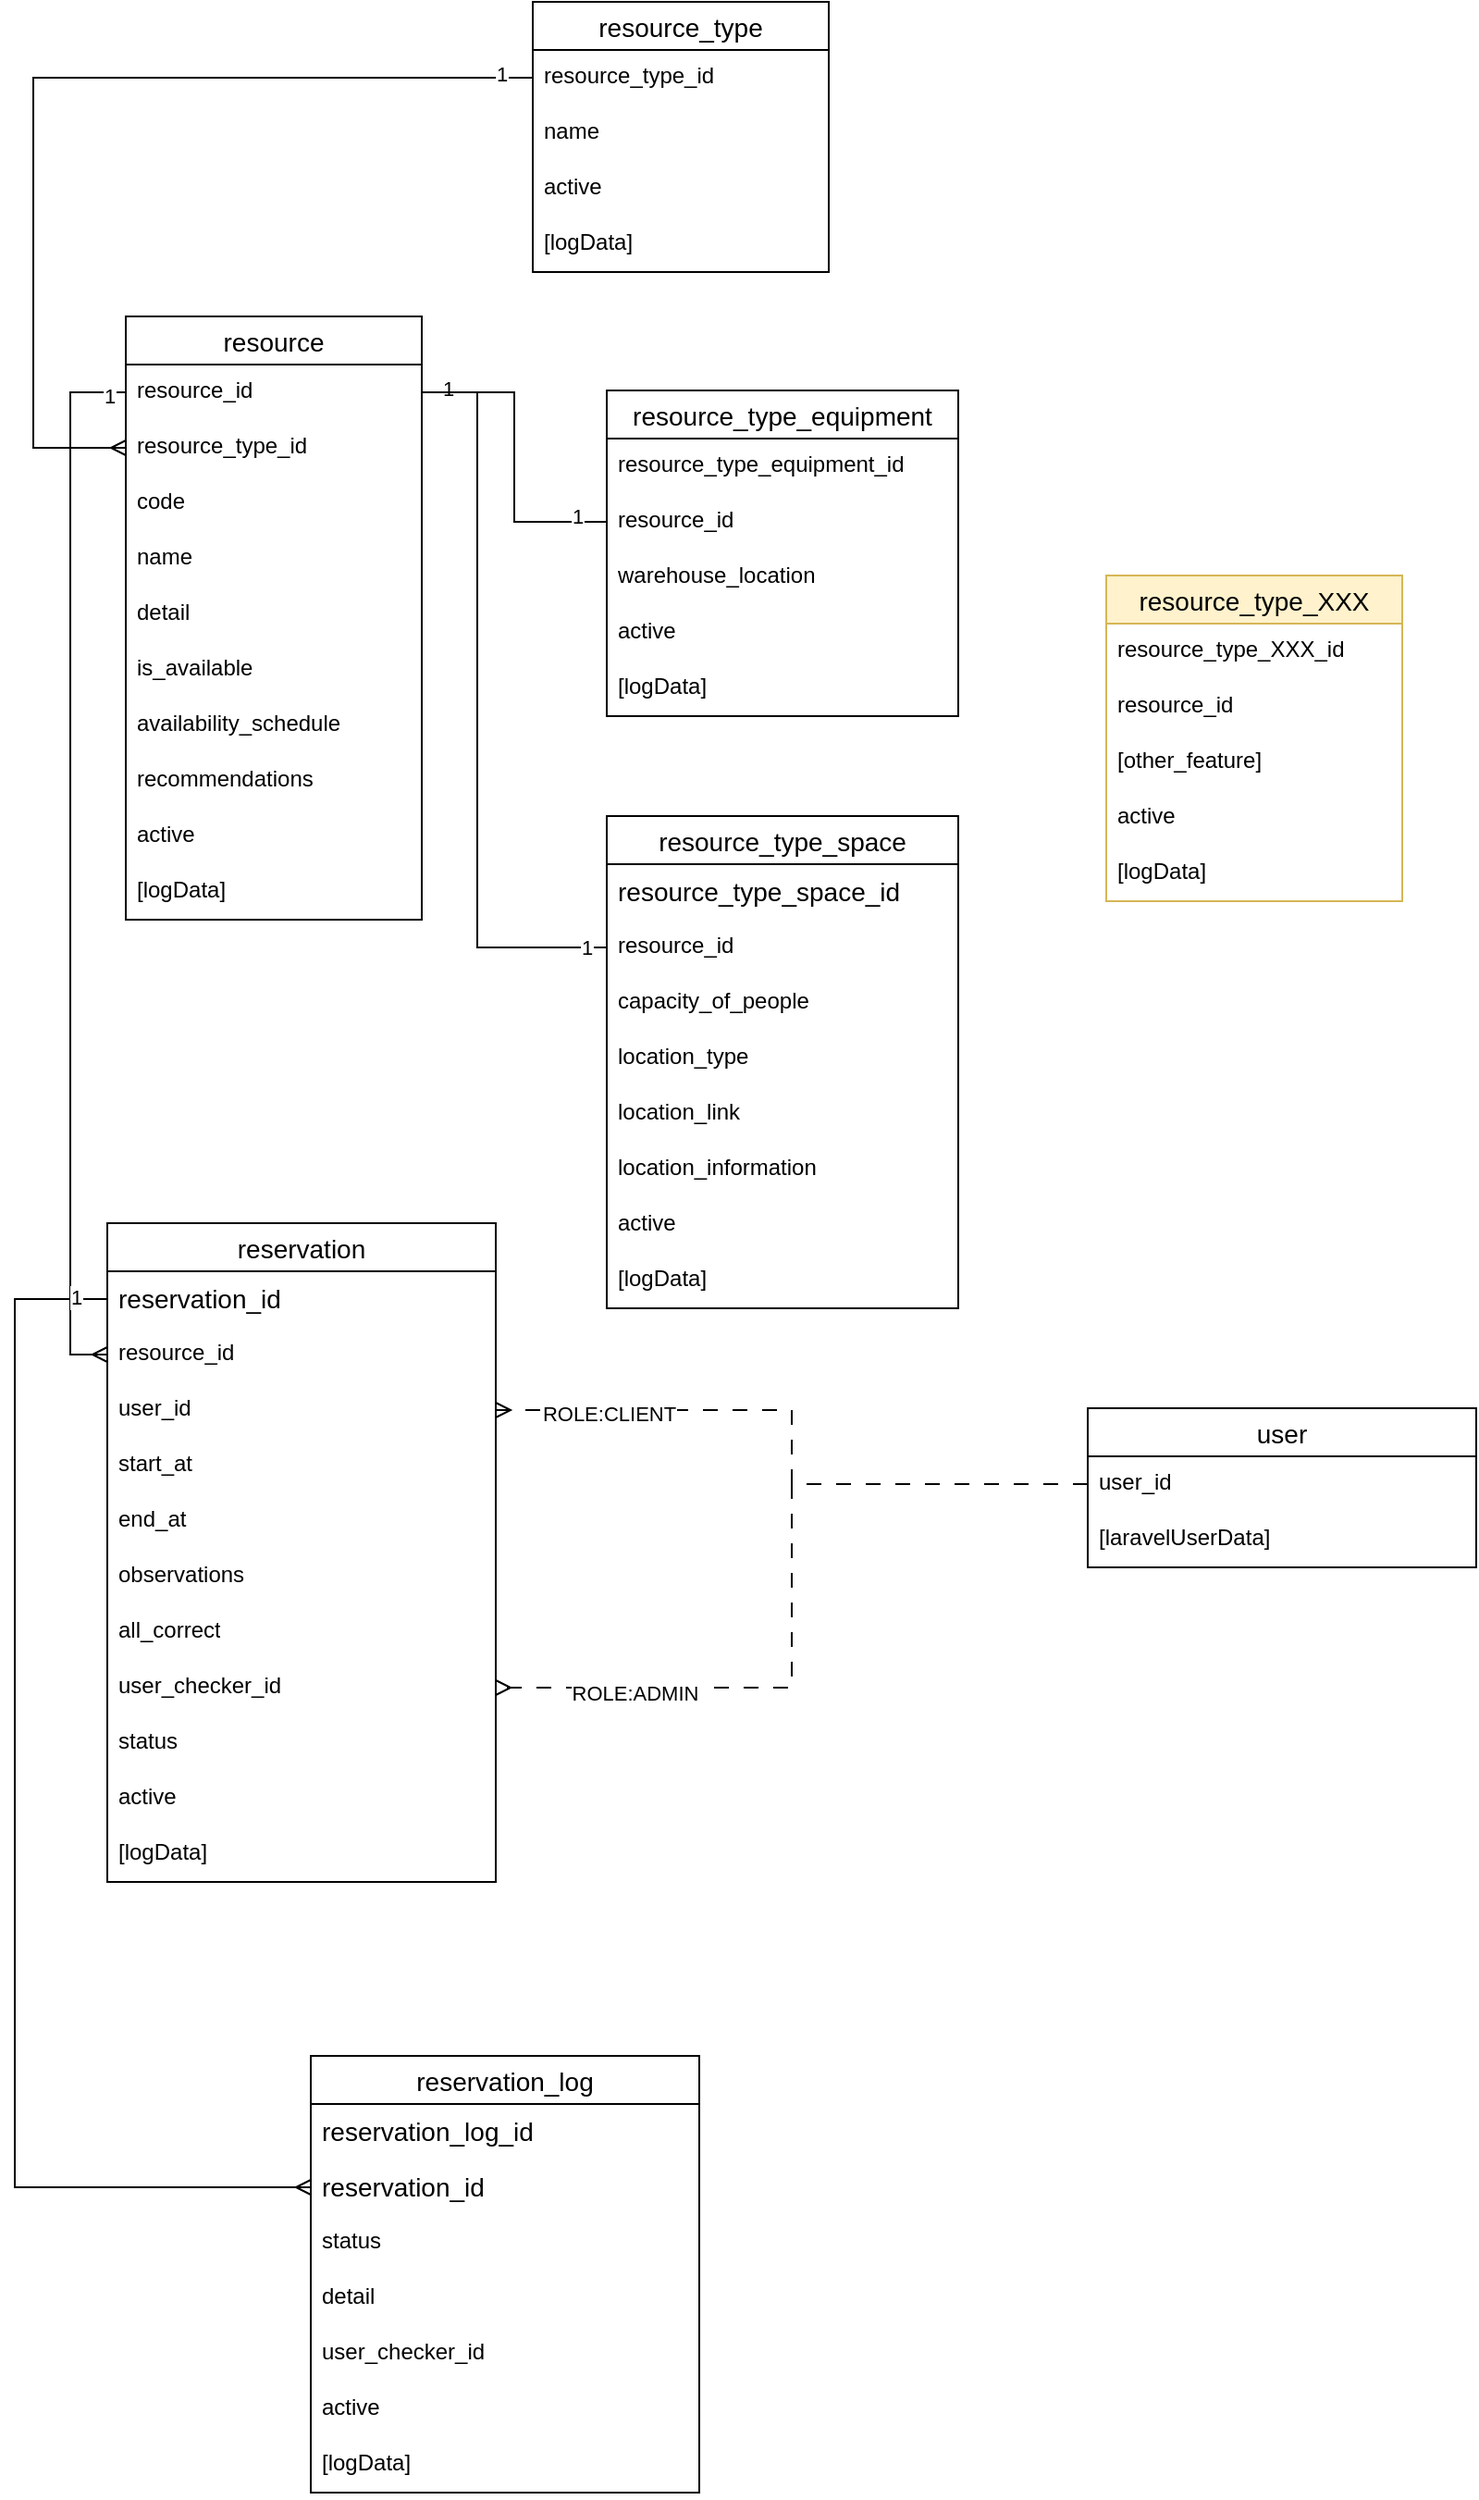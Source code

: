 <mxfile version="25.0.3">
  <diagram name="Página-1" id="6YYFrnEmMeqy3cqSzS4h">
    <mxGraphModel dx="660" dy="914" grid="1" gridSize="10" guides="1" tooltips="1" connect="1" arrows="1" fold="1" page="1" pageScale="1" pageWidth="827" pageHeight="1169" math="0" shadow="0">
      <root>
        <mxCell id="0" />
        <mxCell id="1" parent="0" />
        <mxCell id="sSj2k-DjfnRFqeRFMHan-69" value="resource_type" style="swimlane;fontStyle=0;childLayout=stackLayout;horizontal=1;startSize=26;horizontalStack=0;resizeParent=1;resizeParentMax=0;resizeLast=0;collapsible=1;marginBottom=0;align=center;fontSize=14;" vertex="1" parent="1">
          <mxGeometry x="290" y="30" width="160" height="146" as="geometry" />
        </mxCell>
        <mxCell id="sSj2k-DjfnRFqeRFMHan-70" value="resource_type_id" style="text;strokeColor=none;fillColor=none;spacingLeft=4;spacingRight=4;overflow=hidden;rotatable=0;points=[[0,0.5],[1,0.5]];portConstraint=eastwest;fontSize=12;whiteSpace=wrap;html=1;" vertex="1" parent="sSj2k-DjfnRFqeRFMHan-69">
          <mxGeometry y="26" width="160" height="30" as="geometry" />
        </mxCell>
        <mxCell id="sSj2k-DjfnRFqeRFMHan-71" value="name" style="text;strokeColor=none;fillColor=none;spacingLeft=4;spacingRight=4;overflow=hidden;rotatable=0;points=[[0,0.5],[1,0.5]];portConstraint=eastwest;fontSize=12;whiteSpace=wrap;html=1;" vertex="1" parent="sSj2k-DjfnRFqeRFMHan-69">
          <mxGeometry y="56" width="160" height="30" as="geometry" />
        </mxCell>
        <mxCell id="sSj2k-DjfnRFqeRFMHan-73" value="active" style="text;strokeColor=none;fillColor=none;spacingLeft=4;spacingRight=4;overflow=hidden;rotatable=0;points=[[0,0.5],[1,0.5]];portConstraint=eastwest;fontSize=12;whiteSpace=wrap;html=1;" vertex="1" parent="sSj2k-DjfnRFqeRFMHan-69">
          <mxGeometry y="86" width="160" height="30" as="geometry" />
        </mxCell>
        <mxCell id="sSj2k-DjfnRFqeRFMHan-72" value="[logData]" style="text;strokeColor=none;fillColor=none;spacingLeft=4;spacingRight=4;overflow=hidden;rotatable=0;points=[[0,0.5],[1,0.5]];portConstraint=eastwest;fontSize=12;whiteSpace=wrap;html=1;" vertex="1" parent="sSj2k-DjfnRFqeRFMHan-69">
          <mxGeometry y="116" width="160" height="30" as="geometry" />
        </mxCell>
        <mxCell id="sSj2k-DjfnRFqeRFMHan-74" value="resource" style="swimlane;fontStyle=0;childLayout=stackLayout;horizontal=1;startSize=26;horizontalStack=0;resizeParent=1;resizeParentMax=0;resizeLast=0;collapsible=1;marginBottom=0;align=center;fontSize=14;" vertex="1" parent="1">
          <mxGeometry x="70" y="200" width="160" height="326" as="geometry" />
        </mxCell>
        <mxCell id="sSj2k-DjfnRFqeRFMHan-75" value="resource_id" style="text;strokeColor=none;fillColor=none;spacingLeft=4;spacingRight=4;overflow=hidden;rotatable=0;points=[[0,0.5],[1,0.5]];portConstraint=eastwest;fontSize=12;whiteSpace=wrap;html=1;" vertex="1" parent="sSj2k-DjfnRFqeRFMHan-74">
          <mxGeometry y="26" width="160" height="30" as="geometry" />
        </mxCell>
        <mxCell id="sSj2k-DjfnRFqeRFMHan-79" value="resource_type_id" style="text;strokeColor=none;fillColor=none;spacingLeft=4;spacingRight=4;overflow=hidden;rotatable=0;points=[[0,0.5],[1,0.5]];portConstraint=eastwest;fontSize=12;whiteSpace=wrap;html=1;" vertex="1" parent="sSj2k-DjfnRFqeRFMHan-74">
          <mxGeometry y="56" width="160" height="30" as="geometry" />
        </mxCell>
        <mxCell id="sSj2k-DjfnRFqeRFMHan-80" value="code" style="text;strokeColor=none;fillColor=none;spacingLeft=4;spacingRight=4;overflow=hidden;rotatable=0;points=[[0,0.5],[1,0.5]];portConstraint=eastwest;fontSize=12;whiteSpace=wrap;html=1;" vertex="1" parent="sSj2k-DjfnRFqeRFMHan-74">
          <mxGeometry y="86" width="160" height="30" as="geometry" />
        </mxCell>
        <mxCell id="sSj2k-DjfnRFqeRFMHan-76" value="name" style="text;strokeColor=none;fillColor=none;spacingLeft=4;spacingRight=4;overflow=hidden;rotatable=0;points=[[0,0.5],[1,0.5]];portConstraint=eastwest;fontSize=12;whiteSpace=wrap;html=1;" vertex="1" parent="sSj2k-DjfnRFqeRFMHan-74">
          <mxGeometry y="116" width="160" height="30" as="geometry" />
        </mxCell>
        <mxCell id="sSj2k-DjfnRFqeRFMHan-81" value="detail" style="text;strokeColor=none;fillColor=none;spacingLeft=4;spacingRight=4;overflow=hidden;rotatable=0;points=[[0,0.5],[1,0.5]];portConstraint=eastwest;fontSize=12;whiteSpace=wrap;html=1;" vertex="1" parent="sSj2k-DjfnRFqeRFMHan-74">
          <mxGeometry y="146" width="160" height="30" as="geometry" />
        </mxCell>
        <mxCell id="sSj2k-DjfnRFqeRFMHan-134" value="is_available" style="text;strokeColor=none;fillColor=none;spacingLeft=4;spacingRight=4;overflow=hidden;rotatable=0;points=[[0,0.5],[1,0.5]];portConstraint=eastwest;fontSize=12;whiteSpace=wrap;html=1;" vertex="1" parent="sSj2k-DjfnRFqeRFMHan-74">
          <mxGeometry y="176" width="160" height="30" as="geometry" />
        </mxCell>
        <mxCell id="sSj2k-DjfnRFqeRFMHan-177" value="availability_schedule" style="text;strokeColor=none;fillColor=none;spacingLeft=4;spacingRight=4;overflow=hidden;rotatable=0;points=[[0,0.5],[1,0.5]];portConstraint=eastwest;fontSize=12;whiteSpace=wrap;html=1;" vertex="1" parent="sSj2k-DjfnRFqeRFMHan-74">
          <mxGeometry y="206" width="160" height="30" as="geometry" />
        </mxCell>
        <mxCell id="sSj2k-DjfnRFqeRFMHan-99" value="recommendations" style="text;strokeColor=none;fillColor=none;spacingLeft=4;spacingRight=4;overflow=hidden;rotatable=0;points=[[0,0.5],[1,0.5]];portConstraint=eastwest;fontSize=12;whiteSpace=wrap;html=1;" vertex="1" parent="sSj2k-DjfnRFqeRFMHan-74">
          <mxGeometry y="236" width="160" height="30" as="geometry" />
        </mxCell>
        <mxCell id="sSj2k-DjfnRFqeRFMHan-77" value="active" style="text;strokeColor=none;fillColor=none;spacingLeft=4;spacingRight=4;overflow=hidden;rotatable=0;points=[[0,0.5],[1,0.5]];portConstraint=eastwest;fontSize=12;whiteSpace=wrap;html=1;" vertex="1" parent="sSj2k-DjfnRFqeRFMHan-74">
          <mxGeometry y="266" width="160" height="30" as="geometry" />
        </mxCell>
        <mxCell id="sSj2k-DjfnRFqeRFMHan-78" value="[logData]" style="text;strokeColor=none;fillColor=none;spacingLeft=4;spacingRight=4;overflow=hidden;rotatable=0;points=[[0,0.5],[1,0.5]];portConstraint=eastwest;fontSize=12;whiteSpace=wrap;html=1;" vertex="1" parent="sSj2k-DjfnRFqeRFMHan-74">
          <mxGeometry y="296" width="160" height="30" as="geometry" />
        </mxCell>
        <mxCell id="sSj2k-DjfnRFqeRFMHan-82" value="resource_type_space" style="swimlane;fontStyle=0;childLayout=stackLayout;horizontal=1;startSize=26;horizontalStack=0;resizeParent=1;resizeParentMax=0;resizeLast=0;collapsible=1;marginBottom=0;align=center;fontSize=14;" vertex="1" parent="1">
          <mxGeometry x="330" y="470" width="190" height="266" as="geometry" />
        </mxCell>
        <mxCell id="sSj2k-DjfnRFqeRFMHan-83" value="&lt;span style=&quot;font-size: 14px; text-align: center; text-wrap-mode: nowrap;&quot;&gt;resource_type_space_id&lt;/span&gt;" style="text;strokeColor=none;fillColor=none;spacingLeft=4;spacingRight=4;overflow=hidden;rotatable=0;points=[[0,0.5],[1,0.5]];portConstraint=eastwest;fontSize=12;whiteSpace=wrap;html=1;" vertex="1" parent="sSj2k-DjfnRFqeRFMHan-82">
          <mxGeometry y="26" width="190" height="30" as="geometry" />
        </mxCell>
        <mxCell id="sSj2k-DjfnRFqeRFMHan-84" value="resource_id" style="text;strokeColor=none;fillColor=none;spacingLeft=4;spacingRight=4;overflow=hidden;rotatable=0;points=[[0,0.5],[1,0.5]];portConstraint=eastwest;fontSize=12;whiteSpace=wrap;html=1;" vertex="1" parent="sSj2k-DjfnRFqeRFMHan-82">
          <mxGeometry y="56" width="190" height="30" as="geometry" />
        </mxCell>
        <mxCell id="sSj2k-DjfnRFqeRFMHan-85" value="capacity_of_people" style="text;strokeColor=none;fillColor=none;spacingLeft=4;spacingRight=4;overflow=hidden;rotatable=0;points=[[0,0.5],[1,0.5]];portConstraint=eastwest;fontSize=12;whiteSpace=wrap;html=1;" vertex="1" parent="sSj2k-DjfnRFqeRFMHan-82">
          <mxGeometry y="86" width="190" height="30" as="geometry" />
        </mxCell>
        <mxCell id="sSj2k-DjfnRFqeRFMHan-135" value="location_type" style="text;strokeColor=none;fillColor=none;spacingLeft=4;spacingRight=4;overflow=hidden;rotatable=0;points=[[0,0.5],[1,0.5]];portConstraint=eastwest;fontSize=12;whiteSpace=wrap;html=1;" vertex="1" parent="sSj2k-DjfnRFqeRFMHan-82">
          <mxGeometry y="116" width="190" height="30" as="geometry" />
        </mxCell>
        <mxCell id="sSj2k-DjfnRFqeRFMHan-136" value="location_link" style="text;strokeColor=none;fillColor=none;spacingLeft=4;spacingRight=4;overflow=hidden;rotatable=0;points=[[0,0.5],[1,0.5]];portConstraint=eastwest;fontSize=12;whiteSpace=wrap;html=1;" vertex="1" parent="sSj2k-DjfnRFqeRFMHan-82">
          <mxGeometry y="146" width="190" height="30" as="geometry" />
        </mxCell>
        <mxCell id="sSj2k-DjfnRFqeRFMHan-176" value="location_information" style="text;strokeColor=none;fillColor=none;spacingLeft=4;spacingRight=4;overflow=hidden;rotatable=0;points=[[0,0.5],[1,0.5]];portConstraint=eastwest;fontSize=12;whiteSpace=wrap;html=1;" vertex="1" parent="sSj2k-DjfnRFqeRFMHan-82">
          <mxGeometry y="176" width="190" height="30" as="geometry" />
        </mxCell>
        <mxCell id="sSj2k-DjfnRFqeRFMHan-88" value="active" style="text;strokeColor=none;fillColor=none;spacingLeft=4;spacingRight=4;overflow=hidden;rotatable=0;points=[[0,0.5],[1,0.5]];portConstraint=eastwest;fontSize=12;whiteSpace=wrap;html=1;" vertex="1" parent="sSj2k-DjfnRFqeRFMHan-82">
          <mxGeometry y="206" width="190" height="30" as="geometry" />
        </mxCell>
        <mxCell id="sSj2k-DjfnRFqeRFMHan-89" value="[logData]" style="text;strokeColor=none;fillColor=none;spacingLeft=4;spacingRight=4;overflow=hidden;rotatable=0;points=[[0,0.5],[1,0.5]];portConstraint=eastwest;fontSize=12;whiteSpace=wrap;html=1;" vertex="1" parent="sSj2k-DjfnRFqeRFMHan-82">
          <mxGeometry y="236" width="190" height="30" as="geometry" />
        </mxCell>
        <mxCell id="sSj2k-DjfnRFqeRFMHan-100" value="resource_type_XXX" style="swimlane;fontStyle=0;childLayout=stackLayout;horizontal=1;startSize=26;horizontalStack=0;resizeParent=1;resizeParentMax=0;resizeLast=0;collapsible=1;marginBottom=0;align=center;fontSize=14;fillColor=#fff2cc;strokeColor=#d6b656;" vertex="1" parent="1">
          <mxGeometry x="600" y="340" width="160" height="176" as="geometry" />
        </mxCell>
        <mxCell id="sSj2k-DjfnRFqeRFMHan-101" value="resource_type_XXX_id" style="text;strokeColor=none;fillColor=none;spacingLeft=4;spacingRight=4;overflow=hidden;rotatable=0;points=[[0,0.5],[1,0.5]];portConstraint=eastwest;fontSize=12;whiteSpace=wrap;html=1;" vertex="1" parent="sSj2k-DjfnRFqeRFMHan-100">
          <mxGeometry y="26" width="160" height="30" as="geometry" />
        </mxCell>
        <mxCell id="sSj2k-DjfnRFqeRFMHan-102" value="resource_id" style="text;strokeColor=none;fillColor=none;spacingLeft=4;spacingRight=4;overflow=hidden;rotatable=0;points=[[0,0.5],[1,0.5]];portConstraint=eastwest;fontSize=12;whiteSpace=wrap;html=1;" vertex="1" parent="sSj2k-DjfnRFqeRFMHan-100">
          <mxGeometry y="56" width="160" height="30" as="geometry" />
        </mxCell>
        <mxCell id="sSj2k-DjfnRFqeRFMHan-103" value="[other_feature]" style="text;strokeColor=none;fillColor=none;spacingLeft=4;spacingRight=4;overflow=hidden;rotatable=0;points=[[0,0.5],[1,0.5]];portConstraint=eastwest;fontSize=12;whiteSpace=wrap;html=1;" vertex="1" parent="sSj2k-DjfnRFqeRFMHan-100">
          <mxGeometry y="86" width="160" height="30" as="geometry" />
        </mxCell>
        <mxCell id="sSj2k-DjfnRFqeRFMHan-104" value="active" style="text;strokeColor=none;fillColor=none;spacingLeft=4;spacingRight=4;overflow=hidden;rotatable=0;points=[[0,0.5],[1,0.5]];portConstraint=eastwest;fontSize=12;whiteSpace=wrap;html=1;" vertex="1" parent="sSj2k-DjfnRFqeRFMHan-100">
          <mxGeometry y="116" width="160" height="30" as="geometry" />
        </mxCell>
        <mxCell id="sSj2k-DjfnRFqeRFMHan-105" value="[logData]" style="text;strokeColor=none;fillColor=none;spacingLeft=4;spacingRight=4;overflow=hidden;rotatable=0;points=[[0,0.5],[1,0.5]];portConstraint=eastwest;fontSize=12;whiteSpace=wrap;html=1;" vertex="1" parent="sSj2k-DjfnRFqeRFMHan-100">
          <mxGeometry y="146" width="160" height="30" as="geometry" />
        </mxCell>
        <mxCell id="sSj2k-DjfnRFqeRFMHan-106" value="reservation" style="swimlane;fontStyle=0;childLayout=stackLayout;horizontal=1;startSize=26;horizontalStack=0;resizeParent=1;resizeParentMax=0;resizeLast=0;collapsible=1;marginBottom=0;align=center;fontSize=14;" vertex="1" parent="1">
          <mxGeometry x="60" y="690" width="210" height="356" as="geometry" />
        </mxCell>
        <mxCell id="sSj2k-DjfnRFqeRFMHan-107" value="&lt;span style=&quot;font-size: 14px; text-align: center; text-wrap-mode: nowrap;&quot;&gt;reservation_id&lt;/span&gt;" style="text;strokeColor=none;fillColor=none;spacingLeft=4;spacingRight=4;overflow=hidden;rotatable=0;points=[[0,0.5],[1,0.5]];portConstraint=eastwest;fontSize=12;whiteSpace=wrap;html=1;" vertex="1" parent="sSj2k-DjfnRFqeRFMHan-106">
          <mxGeometry y="26" width="210" height="30" as="geometry" />
        </mxCell>
        <mxCell id="sSj2k-DjfnRFqeRFMHan-108" value="resource_id" style="text;strokeColor=none;fillColor=none;spacingLeft=4;spacingRight=4;overflow=hidden;rotatable=0;points=[[0,0.5],[1,0.5]];portConstraint=eastwest;fontSize=12;whiteSpace=wrap;html=1;" vertex="1" parent="sSj2k-DjfnRFqeRFMHan-106">
          <mxGeometry y="56" width="210" height="30" as="geometry" />
        </mxCell>
        <mxCell id="sSj2k-DjfnRFqeRFMHan-109" value="user_id" style="text;strokeColor=none;fillColor=none;spacingLeft=4;spacingRight=4;overflow=hidden;rotatable=0;points=[[0,0.5],[1,0.5]];portConstraint=eastwest;fontSize=12;whiteSpace=wrap;html=1;" vertex="1" parent="sSj2k-DjfnRFqeRFMHan-106">
          <mxGeometry y="86" width="210" height="30" as="geometry" />
        </mxCell>
        <mxCell id="sSj2k-DjfnRFqeRFMHan-110" value="start_at" style="text;strokeColor=none;fillColor=none;spacingLeft=4;spacingRight=4;overflow=hidden;rotatable=0;points=[[0,0.5],[1,0.5]];portConstraint=eastwest;fontSize=12;whiteSpace=wrap;html=1;" vertex="1" parent="sSj2k-DjfnRFqeRFMHan-106">
          <mxGeometry y="116" width="210" height="30" as="geometry" />
        </mxCell>
        <mxCell id="sSj2k-DjfnRFqeRFMHan-111" value="end_at" style="text;strokeColor=none;fillColor=none;spacingLeft=4;spacingRight=4;overflow=hidden;rotatable=0;points=[[0,0.5],[1,0.5]];portConstraint=eastwest;fontSize=12;whiteSpace=wrap;html=1;" vertex="1" parent="sSj2k-DjfnRFqeRFMHan-106">
          <mxGeometry y="146" width="210" height="30" as="geometry" />
        </mxCell>
        <mxCell id="sSj2k-DjfnRFqeRFMHan-128" value="observations" style="text;strokeColor=none;fillColor=none;spacingLeft=4;spacingRight=4;overflow=hidden;rotatable=0;points=[[0,0.5],[1,0.5]];portConstraint=eastwest;fontSize=12;whiteSpace=wrap;html=1;" vertex="1" parent="sSj2k-DjfnRFqeRFMHan-106">
          <mxGeometry y="176" width="210" height="30" as="geometry" />
        </mxCell>
        <mxCell id="sSj2k-DjfnRFqeRFMHan-129" value="all_correct" style="text;strokeColor=none;fillColor=none;spacingLeft=4;spacingRight=4;overflow=hidden;rotatable=0;points=[[0,0.5],[1,0.5]];portConstraint=eastwest;fontSize=12;whiteSpace=wrap;html=1;" vertex="1" parent="sSj2k-DjfnRFqeRFMHan-106">
          <mxGeometry y="206" width="210" height="30" as="geometry" />
        </mxCell>
        <mxCell id="sSj2k-DjfnRFqeRFMHan-130" value="user_checker_id" style="text;strokeColor=none;fillColor=none;spacingLeft=4;spacingRight=4;overflow=hidden;rotatable=0;points=[[0,0.5],[1,0.5]];portConstraint=eastwest;fontSize=12;whiteSpace=wrap;html=1;" vertex="1" parent="sSj2k-DjfnRFqeRFMHan-106">
          <mxGeometry y="236" width="210" height="30" as="geometry" />
        </mxCell>
        <mxCell id="sSj2k-DjfnRFqeRFMHan-161" value="status" style="text;strokeColor=none;fillColor=none;spacingLeft=4;spacingRight=4;overflow=hidden;rotatable=0;points=[[0,0.5],[1,0.5]];portConstraint=eastwest;fontSize=12;whiteSpace=wrap;html=1;" vertex="1" parent="sSj2k-DjfnRFqeRFMHan-106">
          <mxGeometry y="266" width="210" height="30" as="geometry" />
        </mxCell>
        <mxCell id="sSj2k-DjfnRFqeRFMHan-114" value="active" style="text;strokeColor=none;fillColor=none;spacingLeft=4;spacingRight=4;overflow=hidden;rotatable=0;points=[[0,0.5],[1,0.5]];portConstraint=eastwest;fontSize=12;whiteSpace=wrap;html=1;" vertex="1" parent="sSj2k-DjfnRFqeRFMHan-106">
          <mxGeometry y="296" width="210" height="30" as="geometry" />
        </mxCell>
        <mxCell id="sSj2k-DjfnRFqeRFMHan-115" value="[logData]" style="text;strokeColor=none;fillColor=none;spacingLeft=4;spacingRight=4;overflow=hidden;rotatable=0;points=[[0,0.5],[1,0.5]];portConstraint=eastwest;fontSize=12;whiteSpace=wrap;html=1;" vertex="1" parent="sSj2k-DjfnRFqeRFMHan-106">
          <mxGeometry y="326" width="210" height="30" as="geometry" />
        </mxCell>
        <mxCell id="sSj2k-DjfnRFqeRFMHan-116" value="user" style="swimlane;fontStyle=0;childLayout=stackLayout;horizontal=1;startSize=26;horizontalStack=0;resizeParent=1;resizeParentMax=0;resizeLast=0;collapsible=1;marginBottom=0;align=center;fontSize=14;" vertex="1" parent="1">
          <mxGeometry x="590" y="790" width="210" height="86" as="geometry" />
        </mxCell>
        <mxCell id="sSj2k-DjfnRFqeRFMHan-117" value="user_id" style="text;strokeColor=none;fillColor=none;spacingLeft=4;spacingRight=4;overflow=hidden;rotatable=0;points=[[0,0.5],[1,0.5]];portConstraint=eastwest;fontSize=12;whiteSpace=wrap;html=1;" vertex="1" parent="sSj2k-DjfnRFqeRFMHan-116">
          <mxGeometry y="26" width="210" height="30" as="geometry" />
        </mxCell>
        <mxCell id="sSj2k-DjfnRFqeRFMHan-125" value="[laravelUserData]" style="text;strokeColor=none;fillColor=none;spacingLeft=4;spacingRight=4;overflow=hidden;rotatable=0;points=[[0,0.5],[1,0.5]];portConstraint=eastwest;fontSize=12;whiteSpace=wrap;html=1;" vertex="1" parent="sSj2k-DjfnRFqeRFMHan-116">
          <mxGeometry y="56" width="210" height="30" as="geometry" />
        </mxCell>
        <mxCell id="sSj2k-DjfnRFqeRFMHan-137" value="resource_type_equipment" style="swimlane;fontStyle=0;childLayout=stackLayout;horizontal=1;startSize=26;horizontalStack=0;resizeParent=1;resizeParentMax=0;resizeLast=0;collapsible=1;marginBottom=0;align=center;fontSize=14;" vertex="1" parent="1">
          <mxGeometry x="330" y="240" width="190" height="176" as="geometry" />
        </mxCell>
        <mxCell id="sSj2k-DjfnRFqeRFMHan-138" value="resource_type_equipment_id" style="text;strokeColor=none;fillColor=none;spacingLeft=4;spacingRight=4;overflow=hidden;rotatable=0;points=[[0,0.5],[1,0.5]];portConstraint=eastwest;fontSize=12;whiteSpace=wrap;html=1;" vertex="1" parent="sSj2k-DjfnRFqeRFMHan-137">
          <mxGeometry y="26" width="190" height="30" as="geometry" />
        </mxCell>
        <mxCell id="sSj2k-DjfnRFqeRFMHan-139" value="resource_id" style="text;strokeColor=none;fillColor=none;spacingLeft=4;spacingRight=4;overflow=hidden;rotatable=0;points=[[0,0.5],[1,0.5]];portConstraint=eastwest;fontSize=12;whiteSpace=wrap;html=1;" vertex="1" parent="sSj2k-DjfnRFqeRFMHan-137">
          <mxGeometry y="56" width="190" height="30" as="geometry" />
        </mxCell>
        <mxCell id="sSj2k-DjfnRFqeRFMHan-140" value="warehouse_location" style="text;strokeColor=none;fillColor=none;spacingLeft=4;spacingRight=4;overflow=hidden;rotatable=0;points=[[0,0.5],[1,0.5]];portConstraint=eastwest;fontSize=12;whiteSpace=wrap;html=1;" vertex="1" parent="sSj2k-DjfnRFqeRFMHan-137">
          <mxGeometry y="86" width="190" height="30" as="geometry" />
        </mxCell>
        <mxCell id="sSj2k-DjfnRFqeRFMHan-143" value="active" style="text;strokeColor=none;fillColor=none;spacingLeft=4;spacingRight=4;overflow=hidden;rotatable=0;points=[[0,0.5],[1,0.5]];portConstraint=eastwest;fontSize=12;whiteSpace=wrap;html=1;" vertex="1" parent="sSj2k-DjfnRFqeRFMHan-137">
          <mxGeometry y="116" width="190" height="30" as="geometry" />
        </mxCell>
        <mxCell id="sSj2k-DjfnRFqeRFMHan-144" value="[logData]" style="text;strokeColor=none;fillColor=none;spacingLeft=4;spacingRight=4;overflow=hidden;rotatable=0;points=[[0,0.5],[1,0.5]];portConstraint=eastwest;fontSize=12;whiteSpace=wrap;html=1;" vertex="1" parent="sSj2k-DjfnRFqeRFMHan-137">
          <mxGeometry y="146" width="190" height="30" as="geometry" />
        </mxCell>
        <mxCell id="sSj2k-DjfnRFqeRFMHan-146" style="edgeStyle=orthogonalEdgeStyle;rounded=0;orthogonalLoop=1;jettySize=auto;html=1;exitX=0;exitY=0.5;exitDx=0;exitDy=0;entryX=0;entryY=0.5;entryDx=0;entryDy=0;endArrow=ERmany;endFill=0;" edge="1" parent="1" source="sSj2k-DjfnRFqeRFMHan-70" target="sSj2k-DjfnRFqeRFMHan-79">
          <mxGeometry relative="1" as="geometry">
            <Array as="points">
              <mxPoint x="20" y="71" />
              <mxPoint x="20" y="271" />
            </Array>
          </mxGeometry>
        </mxCell>
        <mxCell id="sSj2k-DjfnRFqeRFMHan-148" value="1" style="edgeLabel;html=1;align=center;verticalAlign=middle;resizable=0;points=[];" vertex="1" connectable="0" parent="sSj2k-DjfnRFqeRFMHan-146">
          <mxGeometry x="-0.933" y="-2" relative="1" as="geometry">
            <mxPoint as="offset" />
          </mxGeometry>
        </mxCell>
        <mxCell id="sSj2k-DjfnRFqeRFMHan-147" style="edgeStyle=orthogonalEdgeStyle;rounded=0;orthogonalLoop=1;jettySize=auto;html=1;exitX=1;exitY=0.5;exitDx=0;exitDy=0;entryX=0;entryY=0.5;entryDx=0;entryDy=0;endArrow=none;endFill=0;" edge="1" parent="1" source="sSj2k-DjfnRFqeRFMHan-75" target="sSj2k-DjfnRFqeRFMHan-139">
          <mxGeometry relative="1" as="geometry" />
        </mxCell>
        <mxCell id="sSj2k-DjfnRFqeRFMHan-149" value="1" style="edgeLabel;html=1;align=center;verticalAlign=middle;resizable=0;points=[];" vertex="1" connectable="0" parent="sSj2k-DjfnRFqeRFMHan-147">
          <mxGeometry x="0.806" y="3" relative="1" as="geometry">
            <mxPoint as="offset" />
          </mxGeometry>
        </mxCell>
        <mxCell id="sSj2k-DjfnRFqeRFMHan-150" value="1" style="edgeLabel;html=1;align=center;verticalAlign=middle;resizable=0;points=[];" vertex="1" connectable="0" parent="sSj2k-DjfnRFqeRFMHan-147">
          <mxGeometry x="-0.835" y="2" relative="1" as="geometry">
            <mxPoint as="offset" />
          </mxGeometry>
        </mxCell>
        <mxCell id="sSj2k-DjfnRFqeRFMHan-151" style="edgeStyle=orthogonalEdgeStyle;rounded=0;orthogonalLoop=1;jettySize=auto;html=1;exitX=1;exitY=0.5;exitDx=0;exitDy=0;entryX=0;entryY=0.5;entryDx=0;entryDy=0;endArrow=none;endFill=0;" edge="1" parent="1" source="sSj2k-DjfnRFqeRFMHan-75" target="sSj2k-DjfnRFqeRFMHan-84">
          <mxGeometry relative="1" as="geometry">
            <Array as="points">
              <mxPoint x="260" y="241" />
              <mxPoint x="260" y="541" />
            </Array>
          </mxGeometry>
        </mxCell>
        <mxCell id="sSj2k-DjfnRFqeRFMHan-152" value="1" style="edgeLabel;html=1;align=center;verticalAlign=middle;resizable=0;points=[];" vertex="1" connectable="0" parent="sSj2k-DjfnRFqeRFMHan-151">
          <mxGeometry x="0.943" relative="1" as="geometry">
            <mxPoint as="offset" />
          </mxGeometry>
        </mxCell>
        <mxCell id="sSj2k-DjfnRFqeRFMHan-153" style="edgeStyle=orthogonalEdgeStyle;rounded=0;orthogonalLoop=1;jettySize=auto;html=1;exitX=0;exitY=0.5;exitDx=0;exitDy=0;entryX=0;entryY=0.5;entryDx=0;entryDy=0;endArrow=ERmany;endFill=0;" edge="1" parent="1" source="sSj2k-DjfnRFqeRFMHan-75" target="sSj2k-DjfnRFqeRFMHan-108">
          <mxGeometry relative="1" as="geometry">
            <Array as="points">
              <mxPoint x="40" y="241" />
              <mxPoint x="40" y="761" />
            </Array>
          </mxGeometry>
        </mxCell>
        <mxCell id="sSj2k-DjfnRFqeRFMHan-154" value="1" style="edgeLabel;html=1;align=center;verticalAlign=middle;resizable=0;points=[];" vertex="1" connectable="0" parent="sSj2k-DjfnRFqeRFMHan-153">
          <mxGeometry x="-0.967" y="2" relative="1" as="geometry">
            <mxPoint as="offset" />
          </mxGeometry>
        </mxCell>
        <mxCell id="sSj2k-DjfnRFqeRFMHan-157" style="edgeStyle=orthogonalEdgeStyle;rounded=0;orthogonalLoop=1;jettySize=auto;html=1;exitX=0;exitY=0.5;exitDx=0;exitDy=0;endArrow=ERmany;endFill=0;dashed=1;dashPattern=8 8;" edge="1" parent="1" source="sSj2k-DjfnRFqeRFMHan-117" target="sSj2k-DjfnRFqeRFMHan-109">
          <mxGeometry relative="1" as="geometry" />
        </mxCell>
        <mxCell id="sSj2k-DjfnRFqeRFMHan-159" value="ROLE:CLIENT" style="edgeLabel;html=1;align=center;verticalAlign=middle;resizable=0;points=[];" vertex="1" connectable="0" parent="sSj2k-DjfnRFqeRFMHan-157">
          <mxGeometry x="0.663" y="2" relative="1" as="geometry">
            <mxPoint as="offset" />
          </mxGeometry>
        </mxCell>
        <mxCell id="sSj2k-DjfnRFqeRFMHan-158" style="edgeStyle=orthogonalEdgeStyle;rounded=0;orthogonalLoop=1;jettySize=auto;html=1;endArrow=ERmany;endFill=0;dashed=1;dashPattern=8 8;entryX=1;entryY=0.5;entryDx=0;entryDy=0;exitX=0;exitY=0.5;exitDx=0;exitDy=0;" edge="1" parent="1" source="sSj2k-DjfnRFqeRFMHan-117" target="sSj2k-DjfnRFqeRFMHan-130">
          <mxGeometry relative="1" as="geometry">
            <mxPoint x="480" y="850" as="sourcePoint" />
            <mxPoint x="280" y="801" as="targetPoint" />
          </mxGeometry>
        </mxCell>
        <mxCell id="sSj2k-DjfnRFqeRFMHan-160" value="ROLE:ADMIN" style="edgeLabel;html=1;align=center;verticalAlign=middle;resizable=0;points=[];" vertex="1" connectable="0" parent="sSj2k-DjfnRFqeRFMHan-158">
          <mxGeometry x="0.654" y="3" relative="1" as="geometry">
            <mxPoint as="offset" />
          </mxGeometry>
        </mxCell>
        <mxCell id="sSj2k-DjfnRFqeRFMHan-162" value="reservation_log" style="swimlane;fontStyle=0;childLayout=stackLayout;horizontal=1;startSize=26;horizontalStack=0;resizeParent=1;resizeParentMax=0;resizeLast=0;collapsible=1;marginBottom=0;align=center;fontSize=14;" vertex="1" parent="1">
          <mxGeometry x="170" y="1140" width="210" height="236" as="geometry" />
        </mxCell>
        <mxCell id="sSj2k-DjfnRFqeRFMHan-163" value="&lt;span style=&quot;font-size: 14px; text-align: center; text-wrap-mode: nowrap;&quot;&gt;reservation_log_id&lt;/span&gt;" style="text;strokeColor=none;fillColor=none;spacingLeft=4;spacingRight=4;overflow=hidden;rotatable=0;points=[[0,0.5],[1,0.5]];portConstraint=eastwest;fontSize=12;whiteSpace=wrap;html=1;" vertex="1" parent="sSj2k-DjfnRFqeRFMHan-162">
          <mxGeometry y="26" width="210" height="30" as="geometry" />
        </mxCell>
        <mxCell id="sSj2k-DjfnRFqeRFMHan-164" value="&lt;span style=&quot;font-size: 14px; text-align: center; text-wrap-mode: nowrap;&quot;&gt;reservation_id&lt;/span&gt;" style="text;strokeColor=none;fillColor=none;spacingLeft=4;spacingRight=4;overflow=hidden;rotatable=0;points=[[0,0.5],[1,0.5]];portConstraint=eastwest;fontSize=12;whiteSpace=wrap;html=1;" vertex="1" parent="sSj2k-DjfnRFqeRFMHan-162">
          <mxGeometry y="56" width="210" height="30" as="geometry" />
        </mxCell>
        <mxCell id="sSj2k-DjfnRFqeRFMHan-165" value="status" style="text;strokeColor=none;fillColor=none;spacingLeft=4;spacingRight=4;overflow=hidden;rotatable=0;points=[[0,0.5],[1,0.5]];portConstraint=eastwest;fontSize=12;whiteSpace=wrap;html=1;" vertex="1" parent="sSj2k-DjfnRFqeRFMHan-162">
          <mxGeometry y="86" width="210" height="30" as="geometry" />
        </mxCell>
        <mxCell id="sSj2k-DjfnRFqeRFMHan-166" value="detail" style="text;strokeColor=none;fillColor=none;spacingLeft=4;spacingRight=4;overflow=hidden;rotatable=0;points=[[0,0.5],[1,0.5]];portConstraint=eastwest;fontSize=12;whiteSpace=wrap;html=1;" vertex="1" parent="sSj2k-DjfnRFqeRFMHan-162">
          <mxGeometry y="116" width="210" height="30" as="geometry" />
        </mxCell>
        <mxCell id="sSj2k-DjfnRFqeRFMHan-170" value="user_checker_id" style="text;strokeColor=none;fillColor=none;spacingLeft=4;spacingRight=4;overflow=hidden;rotatable=0;points=[[0,0.5],[1,0.5]];portConstraint=eastwest;fontSize=12;whiteSpace=wrap;html=1;" vertex="1" parent="sSj2k-DjfnRFqeRFMHan-162">
          <mxGeometry y="146" width="210" height="30" as="geometry" />
        </mxCell>
        <mxCell id="sSj2k-DjfnRFqeRFMHan-172" value="active" style="text;strokeColor=none;fillColor=none;spacingLeft=4;spacingRight=4;overflow=hidden;rotatable=0;points=[[0,0.5],[1,0.5]];portConstraint=eastwest;fontSize=12;whiteSpace=wrap;html=1;" vertex="1" parent="sSj2k-DjfnRFqeRFMHan-162">
          <mxGeometry y="176" width="210" height="30" as="geometry" />
        </mxCell>
        <mxCell id="sSj2k-DjfnRFqeRFMHan-173" value="[logData]" style="text;strokeColor=none;fillColor=none;spacingLeft=4;spacingRight=4;overflow=hidden;rotatable=0;points=[[0,0.5],[1,0.5]];portConstraint=eastwest;fontSize=12;whiteSpace=wrap;html=1;" vertex="1" parent="sSj2k-DjfnRFqeRFMHan-162">
          <mxGeometry y="206" width="210" height="30" as="geometry" />
        </mxCell>
        <mxCell id="sSj2k-DjfnRFqeRFMHan-174" style="edgeStyle=orthogonalEdgeStyle;rounded=0;orthogonalLoop=1;jettySize=auto;html=1;exitX=0;exitY=0.5;exitDx=0;exitDy=0;entryX=0;entryY=0.5;entryDx=0;entryDy=0;endArrow=ERmany;endFill=0;" edge="1" parent="1" source="sSj2k-DjfnRFqeRFMHan-107" target="sSj2k-DjfnRFqeRFMHan-164">
          <mxGeometry relative="1" as="geometry">
            <Array as="points">
              <mxPoint x="10" y="731" />
              <mxPoint x="10" y="1211" />
            </Array>
          </mxGeometry>
        </mxCell>
        <mxCell id="sSj2k-DjfnRFqeRFMHan-175" value="1" style="edgeLabel;html=1;align=center;verticalAlign=middle;resizable=0;points=[];" vertex="1" connectable="0" parent="sSj2k-DjfnRFqeRFMHan-174">
          <mxGeometry x="-0.951" y="-1" relative="1" as="geometry">
            <mxPoint as="offset" />
          </mxGeometry>
        </mxCell>
      </root>
    </mxGraphModel>
  </diagram>
</mxfile>
